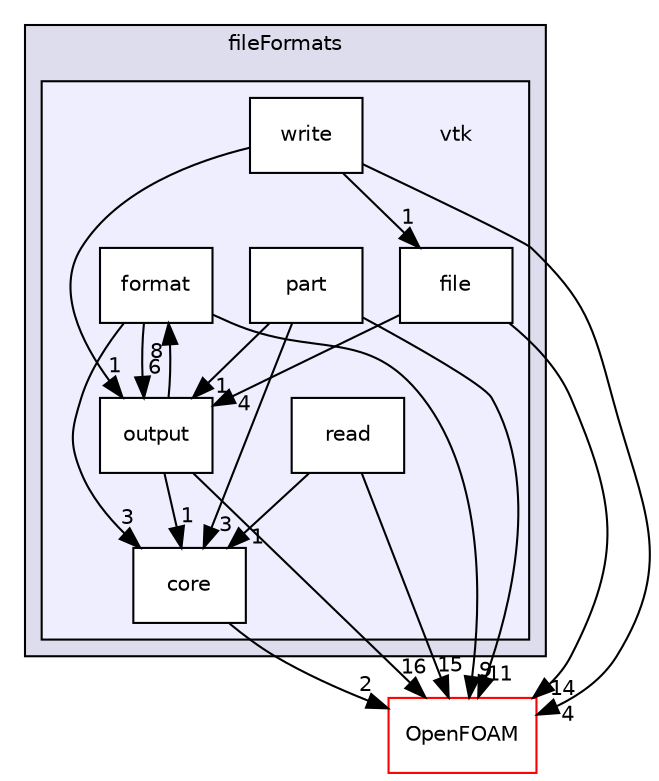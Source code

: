 digraph "src/fileFormats/vtk" {
  bgcolor=transparent;
  compound=true
  node [ fontsize="10", fontname="Helvetica"];
  edge [ labelfontsize="10", labelfontname="Helvetica"];
  subgraph clusterdir_b05602f37bb521a7142c0a3e200b5f35 {
    graph [ bgcolor="#ddddee", pencolor="black", label="fileFormats" fontname="Helvetica", fontsize="10", URL="dir_b05602f37bb521a7142c0a3e200b5f35.html"]
  subgraph clusterdir_cfb0a79374c161664966704d31c85f3d {
    graph [ bgcolor="#eeeeff", pencolor="black", label="" URL="dir_cfb0a79374c161664966704d31c85f3d.html"];
    dir_cfb0a79374c161664966704d31c85f3d [shape=plaintext label="vtk"];
    dir_642f0bb89142c6c5c2db993a1f3669e6 [shape=box label="core" color="black" fillcolor="white" style="filled" URL="dir_642f0bb89142c6c5c2db993a1f3669e6.html"];
    dir_ccbbfa1e1d273190e5c10251de6b6012 [shape=box label="file" color="black" fillcolor="white" style="filled" URL="dir_ccbbfa1e1d273190e5c10251de6b6012.html"];
    dir_14ef3b6cf53279d713d2b0323c940745 [shape=box label="format" color="black" fillcolor="white" style="filled" URL="dir_14ef3b6cf53279d713d2b0323c940745.html"];
    dir_2ae369ab1c51612fb397487a2dd0af7e [shape=box label="output" color="black" fillcolor="white" style="filled" URL="dir_2ae369ab1c51612fb397487a2dd0af7e.html"];
    dir_48778265fa300ebb6fe2ed91491e79af [shape=box label="part" color="black" fillcolor="white" style="filled" URL="dir_48778265fa300ebb6fe2ed91491e79af.html"];
    dir_210b6ad53764b4f856d4d26a69d5e4c8 [shape=box label="read" color="black" fillcolor="white" style="filled" URL="dir_210b6ad53764b4f856d4d26a69d5e4c8.html"];
    dir_1d8b29096b913cdecb5b18904ea343a6 [shape=box label="write" color="black" fillcolor="white" style="filled" URL="dir_1d8b29096b913cdecb5b18904ea343a6.html"];
  }
  }
  dir_c5473ff19b20e6ec4dfe5c310b3778a8 [shape=box label="OpenFOAM" color="red" URL="dir_c5473ff19b20e6ec4dfe5c310b3778a8.html"];
  dir_642f0bb89142c6c5c2db993a1f3669e6->dir_c5473ff19b20e6ec4dfe5c310b3778a8 [headlabel="2", labeldistance=1.5 headhref="dir_000706_002151.html"];
  dir_2ae369ab1c51612fb397487a2dd0af7e->dir_642f0bb89142c6c5c2db993a1f3669e6 [headlabel="1", labeldistance=1.5 headhref="dir_000709_000706.html"];
  dir_2ae369ab1c51612fb397487a2dd0af7e->dir_c5473ff19b20e6ec4dfe5c310b3778a8 [headlabel="16", labeldistance=1.5 headhref="dir_000709_002151.html"];
  dir_2ae369ab1c51612fb397487a2dd0af7e->dir_14ef3b6cf53279d713d2b0323c940745 [headlabel="8", labeldistance=1.5 headhref="dir_000709_000708.html"];
  dir_1d8b29096b913cdecb5b18904ea343a6->dir_2ae369ab1c51612fb397487a2dd0af7e [headlabel="1", labeldistance=1.5 headhref="dir_000712_000709.html"];
  dir_1d8b29096b913cdecb5b18904ea343a6->dir_c5473ff19b20e6ec4dfe5c310b3778a8 [headlabel="4", labeldistance=1.5 headhref="dir_000712_002151.html"];
  dir_1d8b29096b913cdecb5b18904ea343a6->dir_ccbbfa1e1d273190e5c10251de6b6012 [headlabel="1", labeldistance=1.5 headhref="dir_000712_000707.html"];
  dir_48778265fa300ebb6fe2ed91491e79af->dir_642f0bb89142c6c5c2db993a1f3669e6 [headlabel="3", labeldistance=1.5 headhref="dir_000710_000706.html"];
  dir_48778265fa300ebb6fe2ed91491e79af->dir_2ae369ab1c51612fb397487a2dd0af7e [headlabel="1", labeldistance=1.5 headhref="dir_000710_000709.html"];
  dir_48778265fa300ebb6fe2ed91491e79af->dir_c5473ff19b20e6ec4dfe5c310b3778a8 [headlabel="11", labeldistance=1.5 headhref="dir_000710_002151.html"];
  dir_14ef3b6cf53279d713d2b0323c940745->dir_642f0bb89142c6c5c2db993a1f3669e6 [headlabel="3", labeldistance=1.5 headhref="dir_000708_000706.html"];
  dir_14ef3b6cf53279d713d2b0323c940745->dir_2ae369ab1c51612fb397487a2dd0af7e [headlabel="6", labeldistance=1.5 headhref="dir_000708_000709.html"];
  dir_14ef3b6cf53279d713d2b0323c940745->dir_c5473ff19b20e6ec4dfe5c310b3778a8 [headlabel="9", labeldistance=1.5 headhref="dir_000708_002151.html"];
  dir_ccbbfa1e1d273190e5c10251de6b6012->dir_2ae369ab1c51612fb397487a2dd0af7e [headlabel="4", labeldistance=1.5 headhref="dir_000707_000709.html"];
  dir_ccbbfa1e1d273190e5c10251de6b6012->dir_c5473ff19b20e6ec4dfe5c310b3778a8 [headlabel="14", labeldistance=1.5 headhref="dir_000707_002151.html"];
  dir_210b6ad53764b4f856d4d26a69d5e4c8->dir_642f0bb89142c6c5c2db993a1f3669e6 [headlabel="1", labeldistance=1.5 headhref="dir_000711_000706.html"];
  dir_210b6ad53764b4f856d4d26a69d5e4c8->dir_c5473ff19b20e6ec4dfe5c310b3778a8 [headlabel="15", labeldistance=1.5 headhref="dir_000711_002151.html"];
}
